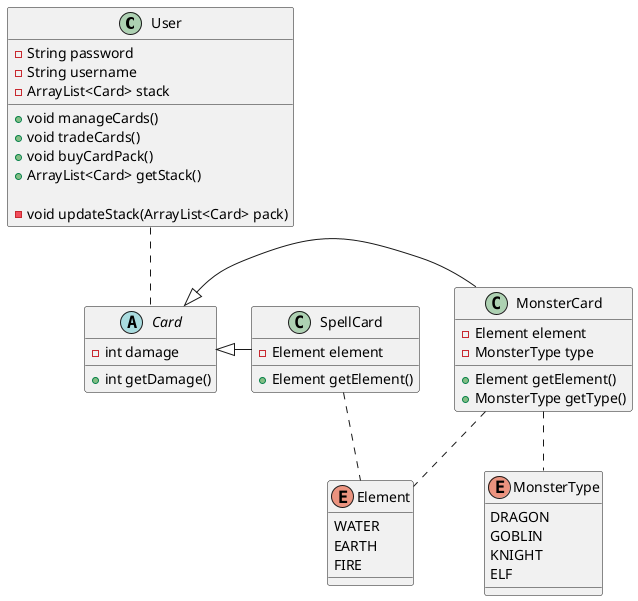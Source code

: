 @startuml

class User {
        - String password
        - String username
        - ArrayList<Card> stack

        + void manageCards()
        + void tradeCards()
        + void buyCardPack()
        + ArrayList<Card> getStack()

        - void updateStack(ArrayList<Card> pack)
}
abstract class Card {
        - int damage

        + int getDamage()
}

User .. Card

enum MonsterType {
        DRAGON
        GOBLIN
        KNIGHT
        ELF
}
enum Element {
        WATER
        EARTH
        FIRE
}

class MonsterCard {
        - Element element
        - MonsterType type

        + Element getElement()
        + MonsterType getType()
}
class SpellCard {
        - Element element

        + Element getElement()
}

Card <|- MonsterCard
Card <|- SpellCard

MonsterCard .. MonsterType
MonsterCard .. Element

SpellCard .. Element

@enduml

